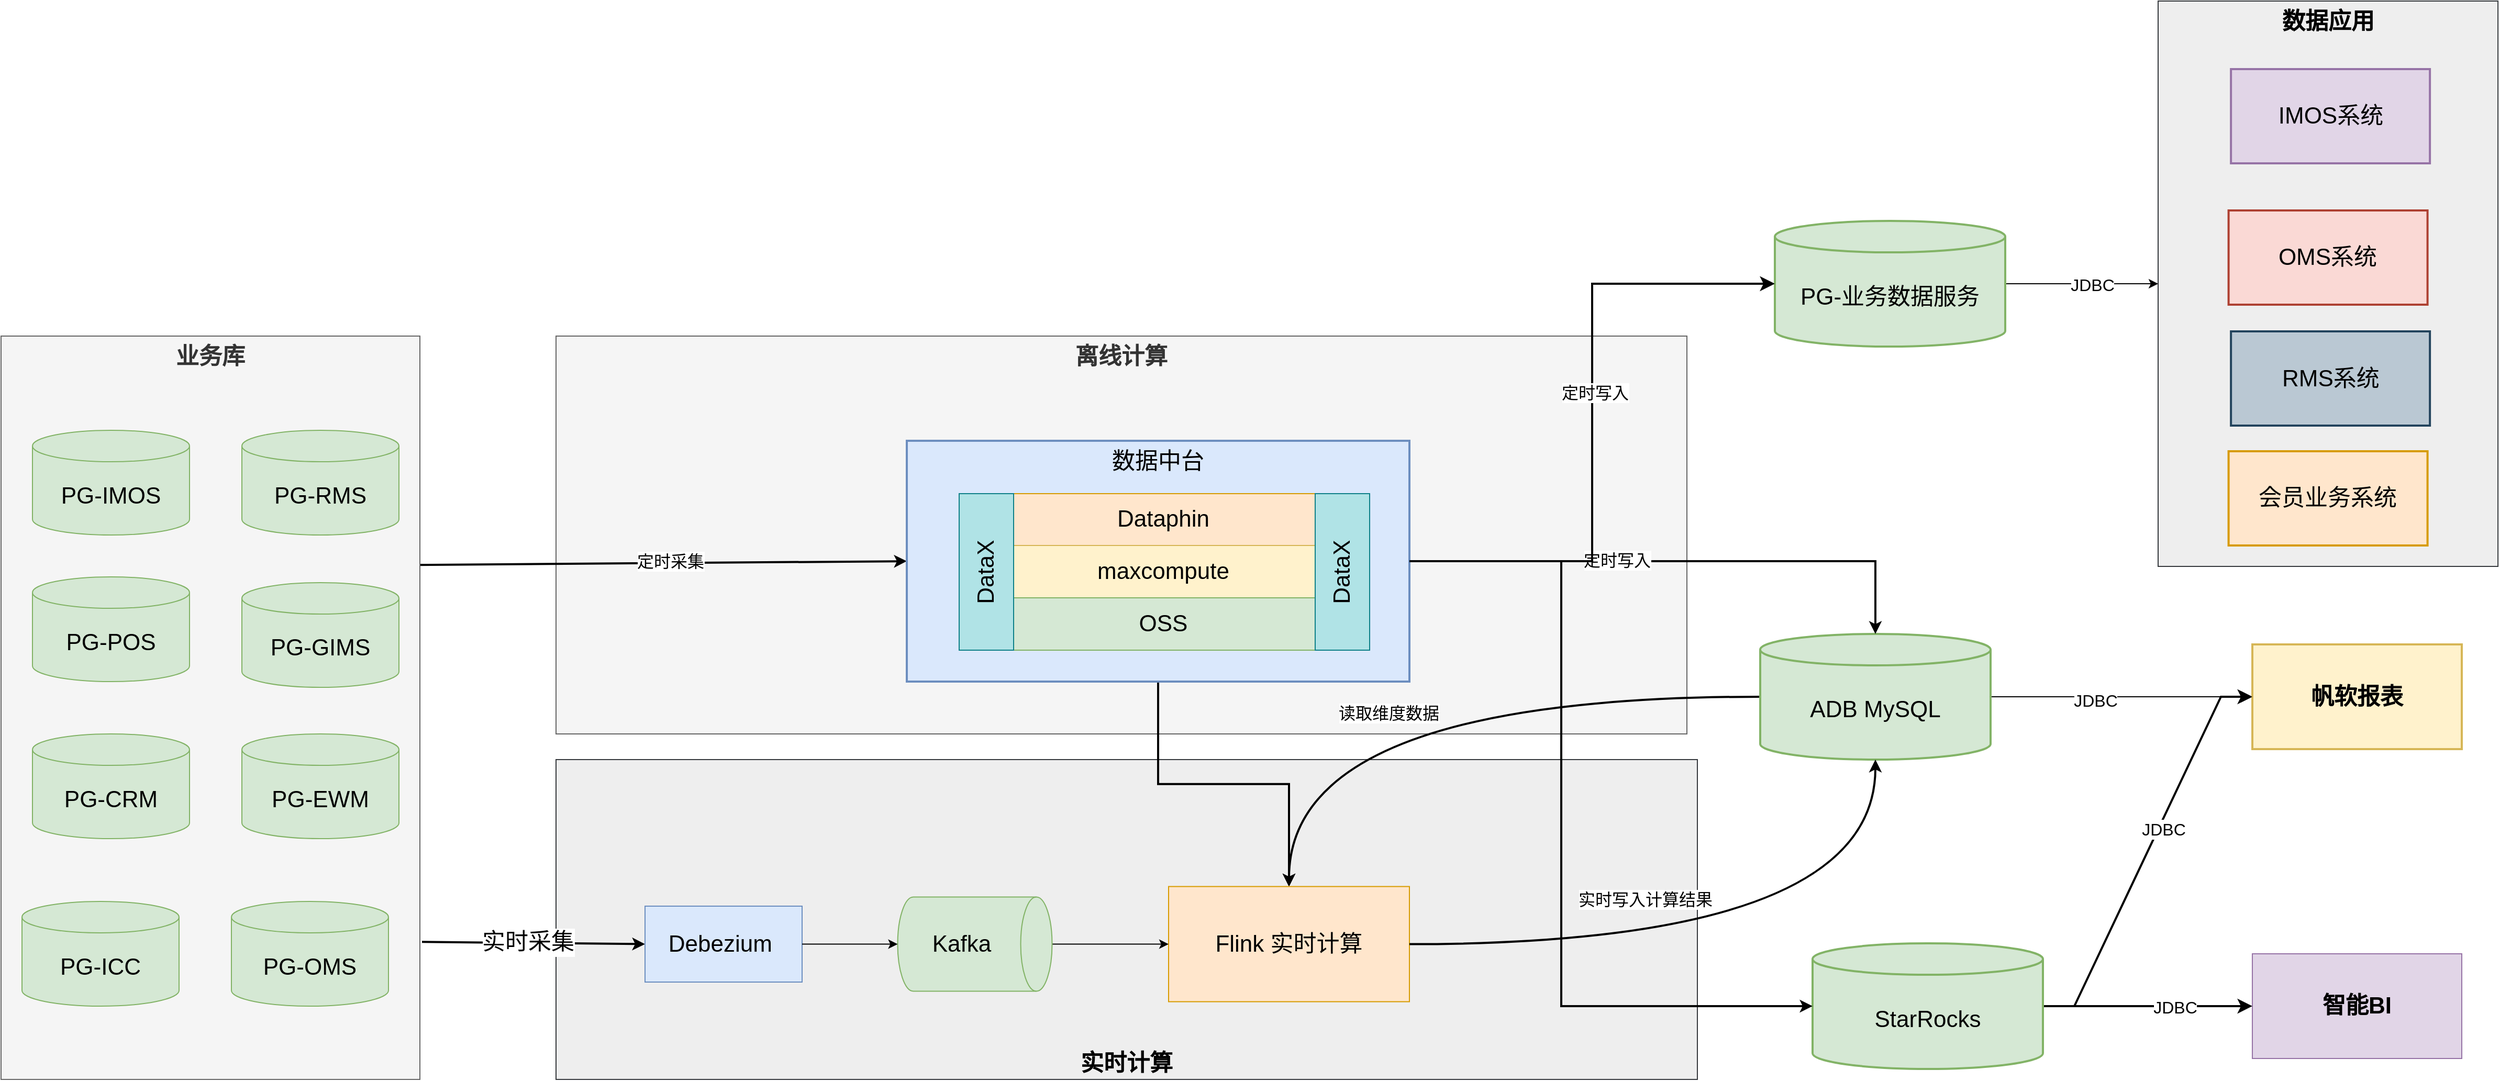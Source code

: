 <mxfile version="22.1.11" type="github" pages="3">
  <diagram name="第 1 页" id="aQIf3pzCITih1KAFLERH">
    <mxGraphModel dx="3703" dy="2359" grid="1" gridSize="10" guides="1" tooltips="1" connect="1" arrows="1" fold="1" page="1" pageScale="1" pageWidth="827" pageHeight="1169" math="0" shadow="0">
      <root>
        <mxCell id="0" />
        <mxCell id="1" parent="0" />
        <mxCell id="AnBQZFVHrhSLLtcebJZG-33" value="数据应用" style="rounded=0;whiteSpace=wrap;html=1;fillColor=#eeeeee;strokeColor=#36393d;verticalAlign=top;fontStyle=1;fontSize=22;" parent="1" vertex="1">
          <mxGeometry x="670" y="-390" width="324.57" height="540" as="geometry" />
        </mxCell>
        <mxCell id="AnBQZFVHrhSLLtcebJZG-32" value="实时计算" style="rounded=0;whiteSpace=wrap;html=1;fillColor=#eeeeee;horizontal=1;verticalAlign=bottom;fontSize=22;strokeColor=#36393d;fontStyle=1" parent="1" vertex="1">
          <mxGeometry x="-860" y="334.5" width="1090" height="305.5" as="geometry" />
        </mxCell>
        <mxCell id="AnBQZFVHrhSLLtcebJZG-31" value="离线计算" style="rounded=0;whiteSpace=wrap;html=1;fillColor=#f5f5f5;fontColor=#333333;strokeColor=#666666;horizontal=1;verticalAlign=top;fontSize=22;fontStyle=1" parent="1" vertex="1">
          <mxGeometry x="-860" y="-70" width="1080" height="380" as="geometry" />
        </mxCell>
        <mxCell id="AnBQZFVHrhSLLtcebJZG-15" style="rounded=0;orthogonalLoop=1;jettySize=auto;html=1;entryX=0;entryY=0.5;entryDx=0;entryDy=0;strokeWidth=2;exitX=1.005;exitY=0.815;exitDx=0;exitDy=0;exitPerimeter=0;" parent="1" source="AnBQZFVHrhSLLtcebJZG-12" target="AnBQZFVHrhSLLtcebJZG-8" edge="1">
          <mxGeometry relative="1" as="geometry" />
        </mxCell>
        <mxCell id="AnBQZFVHrhSLLtcebJZG-19" value="实时采集" style="edgeLabel;html=1;align=center;verticalAlign=middle;resizable=0;points=[];fontSize=22;" parent="AnBQZFVHrhSLLtcebJZG-15" vertex="1" connectable="0">
          <mxGeometry x="-0.057" y="1" relative="1" as="geometry">
            <mxPoint as="offset" />
          </mxGeometry>
        </mxCell>
        <mxCell id="AnBQZFVHrhSLLtcebJZG-16" style="rounded=0;orthogonalLoop=1;jettySize=auto;html=1;entryX=0;entryY=0.5;entryDx=0;entryDy=0;strokeWidth=2;exitX=0.987;exitY=0.308;exitDx=0;exitDy=0;exitPerimeter=0;" parent="1" source="AnBQZFVHrhSLLtcebJZG-12" target="R3NCPRPQMVftdbVmsxg2-2" edge="1">
          <mxGeometry relative="1" as="geometry" />
        </mxCell>
        <mxCell id="AnBQZFVHrhSLLtcebJZG-18" value="定时采集" style="edgeLabel;html=1;align=center;verticalAlign=middle;resizable=0;points=[];fontSize=16;" parent="AnBQZFVHrhSLLtcebJZG-16" vertex="1" connectable="0">
          <mxGeometry x="0.036" y="-13" relative="1" as="geometry">
            <mxPoint y="-15" as="offset" />
          </mxGeometry>
        </mxCell>
        <mxCell id="AnBQZFVHrhSLLtcebJZG-12" value="业务库" style="rounded=0;whiteSpace=wrap;html=1;fillColor=#f5f5f5;fontColor=#333333;strokeColor=#666666;fontSize=22;verticalAlign=top;fontStyle=1" parent="1" vertex="1">
          <mxGeometry x="-1390" y="-70" width="400" height="710" as="geometry" />
        </mxCell>
        <mxCell id="R3NCPRPQMVftdbVmsxg2-9" style="edgeStyle=orthogonalEdgeStyle;rounded=0;orthogonalLoop=1;jettySize=auto;html=1;curved=1;strokeWidth=2;" parent="1" source="R3NCPRPQMVftdbVmsxg2-1" target="R3NCPRPQMVftdbVmsxg2-5" edge="1">
          <mxGeometry relative="1" as="geometry">
            <mxPoint x="346.95" y="288.02" as="sourcePoint" />
            <mxPoint x="-50.0" y="560" as="targetPoint" />
          </mxGeometry>
        </mxCell>
        <mxCell id="R3NCPRPQMVftdbVmsxg2-10" value="读取维度数据" style="edgeLabel;html=1;align=center;verticalAlign=middle;resizable=0;points=[];fontSize=16;" parent="R3NCPRPQMVftdbVmsxg2-9" vertex="1" connectable="0">
          <mxGeometry x="0.475" y="20" relative="1" as="geometry">
            <mxPoint x="75" as="offset" />
          </mxGeometry>
        </mxCell>
        <mxCell id="264Gu1R50xGd-OAyhH52-8" style="edgeStyle=none;curved=1;rounded=0;orthogonalLoop=1;jettySize=auto;html=1;entryX=0;entryY=0.5;entryDx=0;entryDy=0;fontSize=12;startSize=8;endSize=8;" parent="1" source="R3NCPRPQMVftdbVmsxg2-1" target="R3NCPRPQMVftdbVmsxg2-14" edge="1">
          <mxGeometry relative="1" as="geometry" />
        </mxCell>
        <mxCell id="264Gu1R50xGd-OAyhH52-10" value="JDBC" style="edgeLabel;html=1;align=center;verticalAlign=middle;resizable=0;points=[];fontSize=16;" parent="264Gu1R50xGd-OAyhH52-8" vertex="1" connectable="0">
          <mxGeometry x="-0.195" y="-3" relative="1" as="geometry">
            <mxPoint x="-1" as="offset" />
          </mxGeometry>
        </mxCell>
        <mxCell id="R3NCPRPQMVftdbVmsxg2-1" value="ADB MySQL" style="shape=cylinder3;whiteSpace=wrap;html=1;boundedLbl=1;backgroundOutline=1;size=15;fillColor=#d5e8d4;strokeColor=#82b366;fontSize=22;fontStyle=0;strokeWidth=2;" parent="1" vertex="1">
          <mxGeometry x="290" y="214.5" width="220" height="120" as="geometry" />
        </mxCell>
        <mxCell id="AnBQZFVHrhSLLtcebJZG-14" style="edgeStyle=orthogonalEdgeStyle;rounded=0;orthogonalLoop=1;jettySize=auto;html=1;entryX=0.5;entryY=0;entryDx=0;entryDy=0;strokeWidth=2;" parent="1" source="R3NCPRPQMVftdbVmsxg2-2" target="R3NCPRPQMVftdbVmsxg2-5" edge="1">
          <mxGeometry relative="1" as="geometry" />
        </mxCell>
        <mxCell id="R3NCPRPQMVftdbVmsxg2-2" value="数据中台&lt;br style=&quot;font-size: 22px;&quot;&gt;" style="rounded=0;whiteSpace=wrap;html=1;fontStyle=0;fillColor=#dae8fc;strokeColor=#6c8ebf;fontSize=22;strokeWidth=2;horizontal=1;verticalAlign=top;" parent="1" vertex="1">
          <mxGeometry x="-525" y="30" width="480" height="230" as="geometry" />
        </mxCell>
        <mxCell id="R3NCPRPQMVftdbVmsxg2-5" value="Flink 实时计算" style="rounded=0;whiteSpace=wrap;html=1;fontStyle=0;fontSize=22;fillColor=#ffe6cc;strokeColor=#d79b00;" parent="1" vertex="1">
          <mxGeometry x="-275" y="455.75" width="230" height="110" as="geometry" />
        </mxCell>
        <mxCell id="R3NCPRPQMVftdbVmsxg2-7" style="edgeStyle=orthogonalEdgeStyle;rounded=0;orthogonalLoop=1;jettySize=auto;html=1;entryX=0.5;entryY=0;entryDx=0;entryDy=0;entryPerimeter=0;strokeWidth=2;" parent="1" source="R3NCPRPQMVftdbVmsxg2-2" target="R3NCPRPQMVftdbVmsxg2-1" edge="1">
          <mxGeometry relative="1" as="geometry" />
        </mxCell>
        <mxCell id="R3NCPRPQMVftdbVmsxg2-8" value="定时写入" style="edgeLabel;html=1;align=center;verticalAlign=middle;resizable=0;points=[];fontSize=16;" parent="R3NCPRPQMVftdbVmsxg2-7" vertex="1" connectable="0">
          <mxGeometry x="-0.232" y="1" relative="1" as="geometry">
            <mxPoint as="offset" />
          </mxGeometry>
        </mxCell>
        <mxCell id="R3NCPRPQMVftdbVmsxg2-11" style="edgeStyle=orthogonalEdgeStyle;rounded=0;orthogonalLoop=1;jettySize=auto;html=1;entryX=0.5;entryY=1;entryDx=0;entryDy=0;entryPerimeter=0;curved=1;strokeWidth=2;" parent="1" source="R3NCPRPQMVftdbVmsxg2-5" target="R3NCPRPQMVftdbVmsxg2-1" edge="1">
          <mxGeometry relative="1" as="geometry" />
        </mxCell>
        <mxCell id="R3NCPRPQMVftdbVmsxg2-13" value="实时写入计算结果" style="edgeLabel;html=1;align=center;verticalAlign=middle;resizable=0;points=[];fontSize=16;" parent="R3NCPRPQMVftdbVmsxg2-11" vertex="1" connectable="0">
          <mxGeometry x="-0.276" y="43" relative="1" as="geometry">
            <mxPoint as="offset" />
          </mxGeometry>
        </mxCell>
        <mxCell id="R3NCPRPQMVftdbVmsxg2-14" value="帆软报表" style="rounded=0;whiteSpace=wrap;html=1;fillColor=#fff2cc;strokeColor=#d6b656;strokeWidth=2;fontSize=22;fontStyle=1" parent="1" vertex="1">
          <mxGeometry x="760.0" y="224.5" width="200" height="100" as="geometry" />
        </mxCell>
        <mxCell id="R3NCPRPQMVftdbVmsxg2-16" value="IMOS系统" style="rounded=0;whiteSpace=wrap;html=1;fillColor=#e1d5e7;strokeColor=#9673a6;fontSize=22;fontStyle=0;strokeWidth=2;" parent="1" vertex="1">
          <mxGeometry x="739.57" y="-325" width="190" height="90" as="geometry" />
        </mxCell>
        <mxCell id="R3NCPRPQMVftdbVmsxg2-18" value="OMS系统" style="rounded=0;whiteSpace=wrap;html=1;fillColor=#fad9d5;strokeColor=#ae4132;fontSize=22;fontStyle=0;strokeWidth=2;" parent="1" vertex="1">
          <mxGeometry x="737.29" y="-190" width="190" height="90" as="geometry" />
        </mxCell>
        <mxCell id="R3NCPRPQMVftdbVmsxg2-19" value="RMS系统" style="rounded=0;whiteSpace=wrap;html=1;fillColor=#bac8d3;strokeColor=#23445d;fontSize=22;fontStyle=0;strokeWidth=2;" parent="1" vertex="1">
          <mxGeometry x="739.57" y="-74.5" width="190" height="90" as="geometry" />
        </mxCell>
        <mxCell id="AnBQZFVHrhSLLtcebJZG-1" value="会员业务系统" style="rounded=0;whiteSpace=wrap;html=1;fillColor=#ffe6cc;strokeColor=#d79b00;fontSize=22;fontStyle=0;strokeWidth=2;" parent="1" vertex="1">
          <mxGeometry x="737.29" y="40" width="190" height="90" as="geometry" />
        </mxCell>
        <mxCell id="AnBQZFVHrhSLLtcebJZG-7" style="edgeStyle=orthogonalEdgeStyle;rounded=0;orthogonalLoop=1;jettySize=auto;html=1;entryX=0;entryY=0.5;entryDx=0;entryDy=0;" parent="1" source="AnBQZFVHrhSLLtcebJZG-6" target="R3NCPRPQMVftdbVmsxg2-5" edge="1">
          <mxGeometry relative="1" as="geometry" />
        </mxCell>
        <mxCell id="AnBQZFVHrhSLLtcebJZG-6" value="Kafka" style="shape=cylinder3;whiteSpace=wrap;html=1;boundedLbl=1;backgroundOutline=1;size=15;rotation=90;fillColor=#d5e8d4;strokeColor=#82b366;fontSize=22;horizontal=0;" parent="1" vertex="1">
          <mxGeometry x="-505" y="437" width="90" height="147.5" as="geometry" />
        </mxCell>
        <mxCell id="AnBQZFVHrhSLLtcebJZG-8" value="Debezium&amp;nbsp;" style="rounded=0;whiteSpace=wrap;html=1;fillColor=#dae8fc;strokeColor=#6c8ebf;fontStyle=0;fontSize=22;" parent="1" vertex="1">
          <mxGeometry x="-775" y="474.5" width="150" height="72.5" as="geometry" />
        </mxCell>
        <mxCell id="AnBQZFVHrhSLLtcebJZG-10" value="PG-IMOS" style="shape=cylinder3;whiteSpace=wrap;html=1;boundedLbl=1;backgroundOutline=1;size=15;fillColor=#d5e8d4;strokeColor=#82b366;fontSize=22;" parent="1" vertex="1">
          <mxGeometry x="-1360" y="20" width="150" height="100" as="geometry" />
        </mxCell>
        <mxCell id="AnBQZFVHrhSLLtcebJZG-13" style="edgeStyle=orthogonalEdgeStyle;rounded=0;orthogonalLoop=1;jettySize=auto;html=1;entryX=0.5;entryY=1;entryDx=0;entryDy=0;entryPerimeter=0;" parent="1" source="AnBQZFVHrhSLLtcebJZG-8" target="AnBQZFVHrhSLLtcebJZG-6" edge="1">
          <mxGeometry relative="1" as="geometry" />
        </mxCell>
        <mxCell id="AnBQZFVHrhSLLtcebJZG-17" value="PG-POS" style="shape=cylinder3;whiteSpace=wrap;html=1;boundedLbl=1;backgroundOutline=1;size=15;fillColor=#d5e8d4;strokeColor=#82b366;fontSize=22;" parent="1" vertex="1">
          <mxGeometry x="-1360" y="160" width="150" height="100" as="geometry" />
        </mxCell>
        <mxCell id="AnBQZFVHrhSLLtcebJZG-20" value="PG-GIMS" style="shape=cylinder3;whiteSpace=wrap;html=1;boundedLbl=1;backgroundOutline=1;size=15;fillColor=#d5e8d4;strokeColor=#82b366;fontSize=22;" parent="1" vertex="1">
          <mxGeometry x="-1160" y="165.5" width="150" height="100" as="geometry" />
        </mxCell>
        <mxCell id="AnBQZFVHrhSLLtcebJZG-21" value="PG-CRM" style="shape=cylinder3;whiteSpace=wrap;html=1;boundedLbl=1;backgroundOutline=1;size=15;fillColor=#d5e8d4;strokeColor=#82b366;fontSize=22;" parent="1" vertex="1">
          <mxGeometry x="-1360" y="310" width="150" height="100" as="geometry" />
        </mxCell>
        <mxCell id="AnBQZFVHrhSLLtcebJZG-22" value="PG-RMS" style="shape=cylinder3;whiteSpace=wrap;html=1;boundedLbl=1;backgroundOutline=1;size=15;fillColor=#d5e8d4;strokeColor=#82b366;fontSize=22;" parent="1" vertex="1">
          <mxGeometry x="-1160" y="20" width="150" height="100" as="geometry" />
        </mxCell>
        <mxCell id="AnBQZFVHrhSLLtcebJZG-23" value="PG-EWM" style="shape=cylinder3;whiteSpace=wrap;html=1;boundedLbl=1;backgroundOutline=1;size=15;fillColor=#d5e8d4;strokeColor=#82b366;fontSize=22;" parent="1" vertex="1">
          <mxGeometry x="-1160" y="310" width="150" height="100" as="geometry" />
        </mxCell>
        <mxCell id="AnBQZFVHrhSLLtcebJZG-24" value="PG-ICC" style="shape=cylinder3;whiteSpace=wrap;html=1;boundedLbl=1;backgroundOutline=1;size=15;fillColor=#d5e8d4;strokeColor=#82b366;fontSize=22;" parent="1" vertex="1">
          <mxGeometry x="-1370" y="470" width="150" height="100" as="geometry" />
        </mxCell>
        <mxCell id="AnBQZFVHrhSLLtcebJZG-25" value="PG-OMS" style="shape=cylinder3;whiteSpace=wrap;html=1;boundedLbl=1;backgroundOutline=1;size=15;fillColor=#d5e8d4;strokeColor=#82b366;fontSize=22;" parent="1" vertex="1">
          <mxGeometry x="-1170" y="470" width="150" height="100" as="geometry" />
        </mxCell>
        <mxCell id="AnBQZFVHrhSLLtcebJZG-26" value="Dataphin" style="rounded=0;whiteSpace=wrap;html=1;fontSize=22;fillColor=#ffe6cc;strokeColor=#d79b00;" parent="1" vertex="1">
          <mxGeometry x="-425" y="80.5" width="290" height="49.5" as="geometry" />
        </mxCell>
        <mxCell id="AnBQZFVHrhSLLtcebJZG-27" value="maxcompute" style="rounded=0;whiteSpace=wrap;html=1;fillColor=#fff2cc;strokeColor=#d6b656;fontSize=22;" parent="1" vertex="1">
          <mxGeometry x="-425" y="130" width="290" height="50" as="geometry" />
        </mxCell>
        <mxCell id="AnBQZFVHrhSLLtcebJZG-28" value="OSS" style="rounded=0;whiteSpace=wrap;html=1;fillColor=#d5e8d4;strokeColor=#82b366;fontSize=22;" parent="1" vertex="1">
          <mxGeometry x="-425" y="180" width="290" height="50" as="geometry" />
        </mxCell>
        <mxCell id="AnBQZFVHrhSLLtcebJZG-29" value="DataX" style="rounded=0;whiteSpace=wrap;html=1;fontSize=22;fillColor=#b0e3e6;strokeColor=#0e8088;horizontal=0;" parent="1" vertex="1">
          <mxGeometry x="-475" y="80.5" width="52" height="149.5" as="geometry" />
        </mxCell>
        <mxCell id="AnBQZFVHrhSLLtcebJZG-30" value="DataX" style="rounded=0;whiteSpace=wrap;html=1;fontSize=22;fillColor=#b0e3e6;strokeColor=#0e8088;horizontal=0;" parent="1" vertex="1">
          <mxGeometry x="-135" y="80.5" width="52" height="149.5" as="geometry" />
        </mxCell>
        <mxCell id="ydcV78EOr4vjh0PVg8Vf-3" style="edgeStyle=orthogonalEdgeStyle;rounded=0;orthogonalLoop=1;jettySize=auto;html=1;entryX=0;entryY=0.5;entryDx=0;entryDy=0;fontSize=16;" edge="1" parent="1" source="264Gu1R50xGd-OAyhH52-1" target="AnBQZFVHrhSLLtcebJZG-33">
          <mxGeometry relative="1" as="geometry" />
        </mxCell>
        <mxCell id="ydcV78EOr4vjh0PVg8Vf-4" value="JDBC" style="edgeLabel;html=1;align=center;verticalAlign=middle;resizable=0;points=[];fontSize=16;" vertex="1" connectable="0" parent="ydcV78EOr4vjh0PVg8Vf-3">
          <mxGeometry x="0.137" y="-1" relative="1" as="geometry">
            <mxPoint as="offset" />
          </mxGeometry>
        </mxCell>
        <mxCell id="264Gu1R50xGd-OAyhH52-1" value="PG-业务数据服务" style="shape=cylinder3;whiteSpace=wrap;html=1;boundedLbl=1;backgroundOutline=1;size=15;fillColor=#d5e8d4;strokeColor=#82b366;fontSize=22;fontStyle=0;strokeWidth=2;" parent="1" vertex="1">
          <mxGeometry x="304" y="-180" width="220" height="120" as="geometry" />
        </mxCell>
        <mxCell id="264Gu1R50xGd-OAyhH52-2" style="edgeStyle=orthogonalEdgeStyle;rounded=0;orthogonalLoop=1;jettySize=auto;html=1;entryX=0;entryY=0.5;entryDx=0;entryDy=0;entryPerimeter=0;fontSize=12;startSize=8;endSize=8;strokeWidth=2;" parent="1" source="R3NCPRPQMVftdbVmsxg2-2" target="264Gu1R50xGd-OAyhH52-1" edge="1">
          <mxGeometry relative="1" as="geometry" />
        </mxCell>
        <mxCell id="264Gu1R50xGd-OAyhH52-6" value="定时写入" style="edgeLabel;html=1;align=center;verticalAlign=middle;resizable=0;points=[];fontSize=16;" parent="264Gu1R50xGd-OAyhH52-2" vertex="1" connectable="0">
          <mxGeometry x="0.094" y="-2" relative="1" as="geometry">
            <mxPoint as="offset" />
          </mxGeometry>
        </mxCell>
        <mxCell id="264Gu1R50xGd-OAyhH52-4" value="智能BI" style="rounded=0;whiteSpace=wrap;html=1;fontSize=22;fillColor=#e1d5e7;strokeColor=#9673a6;fontStyle=1" parent="1" vertex="1">
          <mxGeometry x="760" y="520" width="200" height="100" as="geometry" />
        </mxCell>
        <mxCell id="264Gu1R50xGd-OAyhH52-9" style="edgeStyle=entityRelationEdgeStyle;rounded=0;orthogonalLoop=1;jettySize=auto;html=1;entryX=0;entryY=0.5;entryDx=0;entryDy=0;fontSize=12;startSize=8;endSize=8;strokeWidth=2;" parent="1" source="264Gu1R50xGd-OAyhH52-7" target="R3NCPRPQMVftdbVmsxg2-14" edge="1">
          <mxGeometry relative="1" as="geometry" />
        </mxCell>
        <mxCell id="ydcV78EOr4vjh0PVg8Vf-2" value="JDBC" style="edgeLabel;html=1;align=center;verticalAlign=middle;resizable=0;points=[];fontSize=16;" vertex="1" connectable="0" parent="264Gu1R50xGd-OAyhH52-9">
          <mxGeometry x="0.131" y="-4" relative="1" as="geometry">
            <mxPoint as="offset" />
          </mxGeometry>
        </mxCell>
        <mxCell id="264Gu1R50xGd-OAyhH52-11" style="edgeStyle=none;curved=1;rounded=0;orthogonalLoop=1;jettySize=auto;html=1;fontSize=12;startSize=8;endSize=8;strokeWidth=2;" parent="1" source="264Gu1R50xGd-OAyhH52-7" target="264Gu1R50xGd-OAyhH52-4" edge="1">
          <mxGeometry relative="1" as="geometry" />
        </mxCell>
        <mxCell id="264Gu1R50xGd-OAyhH52-12" value="JDBC" style="edgeLabel;html=1;align=center;verticalAlign=middle;resizable=0;points=[];fontSize=16;" parent="264Gu1R50xGd-OAyhH52-11" vertex="1" connectable="0">
          <mxGeometry x="0.259" y="-1" relative="1" as="geometry">
            <mxPoint as="offset" />
          </mxGeometry>
        </mxCell>
        <mxCell id="264Gu1R50xGd-OAyhH52-7" value="StarRocks" style="shape=cylinder3;whiteSpace=wrap;html=1;boundedLbl=1;backgroundOutline=1;size=15;fillColor=#d5e8d4;strokeColor=#82b366;fontSize=22;fontStyle=0;strokeWidth=2;" parent="1" vertex="1">
          <mxGeometry x="340" y="510" width="220" height="120" as="geometry" />
        </mxCell>
        <mxCell id="ydcV78EOr4vjh0PVg8Vf-1" style="edgeStyle=orthogonalEdgeStyle;rounded=0;orthogonalLoop=1;jettySize=auto;html=1;entryX=0;entryY=0.5;entryDx=0;entryDy=0;entryPerimeter=0;strokeWidth=2;" edge="1" parent="1" source="R3NCPRPQMVftdbVmsxg2-2" target="264Gu1R50xGd-OAyhH52-7">
          <mxGeometry relative="1" as="geometry">
            <Array as="points">
              <mxPoint x="100" y="145" />
              <mxPoint x="100" y="570" />
            </Array>
          </mxGeometry>
        </mxCell>
      </root>
    </mxGraphModel>
  </diagram>
  <diagram id="xgPva_Ka_OgdrJpUAKfV" name="第 2 页">
    <mxGraphModel dx="2234" dy="1233" grid="0" gridSize="10" guides="1" tooltips="1" connect="1" arrows="1" fold="1" page="0" pageScale="1" pageWidth="827" pageHeight="1169" math="0" shadow="0">
      <root>
        <mxCell id="0" />
        <mxCell id="1" parent="0" />
        <mxCell id="buMTVxpZEbWooYqLsZa6-26" value="测试" style="rounded=0;whiteSpace=wrap;html=1;strokeColor=#666666;fontSize=22;fontColor=#333333;fillColor=#f5f5f5;verticalAlign=top;fontStyle=1;strokeWidth=2;" parent="1" vertex="1">
          <mxGeometry x="475" y="355" width="434" height="1192" as="geometry" />
        </mxCell>
        <mxCell id="buMTVxpZEbWooYqLsZa6-24" value="产品" style="rounded=0;whiteSpace=wrap;html=1;strokeColor=#666666;fontSize=22;fontColor=#333333;fillColor=#f5f5f5;verticalAlign=top;fontStyle=1;strokeWidth=2;" parent="1" vertex="1">
          <mxGeometry x="-411" y="-177" width="434" height="1098" as="geometry" />
        </mxCell>
        <mxCell id="buMTVxpZEbWooYqLsZa6-11" value="评审" style="rounded=0;whiteSpace=wrap;html=1;strokeColor=#788AA3;fontSize=16;fontColor=#46495D;fillColor=#B2C9AB;verticalAlign=top;strokeWidth=2;" parent="1" vertex="1">
          <mxGeometry x="-344" y="378" width="285" height="357" as="geometry" />
        </mxCell>
        <mxCell id="buMTVxpZEbWooYqLsZa6-25" value="开发" style="rounded=0;whiteSpace=wrap;html=1;strokeColor=#666666;fontSize=22;fontColor=#333333;fillColor=#f5f5f5;verticalAlign=top;fontStyle=1;strokeWidth=2;" parent="1" vertex="1">
          <mxGeometry x="33" y="355" width="434" height="1187" as="geometry" />
        </mxCell>
        <mxCell id="buMTVxpZEbWooYqLsZa6-7" style="edgeStyle=none;curved=1;rounded=0;orthogonalLoop=1;jettySize=auto;html=1;entryX=0.5;entryY=0;entryDx=0;entryDy=0;fontSize=16;startSize=8;endSize=8;labelBackgroundColor=none;fontColor=default;strokeColor=#788AA3;strokeWidth=2;" parent="1" source="buMTVxpZEbWooYqLsZa6-1" target="buMTVxpZEbWooYqLsZa6-2" edge="1">
          <mxGeometry relative="1" as="geometry" />
        </mxCell>
        <mxCell id="buMTVxpZEbWooYqLsZa6-1" value="需求" style="rounded=1;whiteSpace=wrap;html=1;fontSize=16;strokeWidth=2;labelBackgroundColor=none;fillColor=#B2C9AB;strokeColor=#788AA3;fontColor=#46495D;" parent="1" vertex="1">
          <mxGeometry x="-262" y="-112" width="120" height="60" as="geometry" />
        </mxCell>
        <mxCell id="buMTVxpZEbWooYqLsZa6-8" style="edgeStyle=none;curved=1;rounded=0;orthogonalLoop=1;jettySize=auto;html=1;entryX=0.5;entryY=0;entryDx=0;entryDy=0;fontSize=16;startSize=8;endSize=8;labelBackgroundColor=none;fontColor=default;strokeColor=#788AA3;strokeWidth=2;" parent="1" source="buMTVxpZEbWooYqLsZa6-2" target="buMTVxpZEbWooYqLsZa6-5" edge="1">
          <mxGeometry relative="1" as="geometry" />
        </mxCell>
        <mxCell id="buMTVxpZEbWooYqLsZa6-2" value="需求调研" style="rounded=1;whiteSpace=wrap;html=1;fontSize=16;strokeWidth=2;labelBackgroundColor=none;fillColor=#B2C9AB;strokeColor=#788AA3;fontColor=#46495D;" parent="1" vertex="1">
          <mxGeometry x="-262" y="4" width="120" height="60" as="geometry" />
        </mxCell>
        <mxCell id="buMTVxpZEbWooYqLsZa6-21" style="edgeStyle=none;curved=1;rounded=0;orthogonalLoop=1;jettySize=auto;html=1;entryX=0.5;entryY=0;entryDx=0;entryDy=0;strokeColor=#788AA3;fontSize=16;fontColor=#46495D;startSize=8;endSize=8;fillColor=#B2C9AB;strokeWidth=2;" parent="1" source="buMTVxpZEbWooYqLsZa6-5" target="buMTVxpZEbWooYqLsZa6-20" edge="1">
          <mxGeometry relative="1" as="geometry" />
        </mxCell>
        <mxCell id="buMTVxpZEbWooYqLsZa6-5" value="原型设计" style="rounded=1;whiteSpace=wrap;html=1;fontSize=16;strokeWidth=2;labelBackgroundColor=none;fillColor=#B2C9AB;strokeColor=#788AA3;fontColor=#46495D;" parent="1" vertex="1">
          <mxGeometry x="-262" y="118" width="120" height="60" as="geometry" />
        </mxCell>
        <mxCell id="buMTVxpZEbWooYqLsZa6-10" value="计划" style="rounded=1;whiteSpace=wrap;html=1;fontSize=16;strokeWidth=2;labelBackgroundColor=none;fillColor=#B2C9AB;strokeColor=#788AA3;fontColor=#46495D;" parent="1" vertex="1">
          <mxGeometry x="-262" y="817" width="120" height="60" as="geometry" />
        </mxCell>
        <mxCell id="buMTVxpZEbWooYqLsZa6-23" style="edgeStyle=none;curved=1;rounded=0;orthogonalLoop=1;jettySize=auto;html=1;entryX=0.5;entryY=0;entryDx=0;entryDy=0;strokeColor=#788AA3;fontSize=16;fontColor=#46495D;startSize=8;endSize=8;fillColor=#B2C9AB;strokeWidth=2;" parent="1" source="buMTVxpZEbWooYqLsZa6-11" target="buMTVxpZEbWooYqLsZa6-10" edge="1">
          <mxGeometry relative="1" as="geometry" />
        </mxCell>
        <mxCell id="buMTVxpZEbWooYqLsZa6-28" value="" style="edgeStyle=none;curved=1;rounded=0;orthogonalLoop=1;jettySize=auto;html=1;strokeColor=#788AA3;fontSize=16;fontColor=#46495D;startSize=8;endSize=8;fillColor=#B2C9AB;strokeWidth=2;" parent="1" source="buMTVxpZEbWooYqLsZa6-12" target="buMTVxpZEbWooYqLsZa6-13" edge="1">
          <mxGeometry relative="1" as="geometry" />
        </mxCell>
        <mxCell id="buMTVxpZEbWooYqLsZa6-29" style="edgeStyle=none;curved=1;rounded=0;orthogonalLoop=1;jettySize=auto;html=1;entryX=0;entryY=0.5;entryDx=0;entryDy=0;strokeColor=#788AA3;fontSize=12;fontColor=#46495D;startSize=8;endSize=8;fillColor=#B2C9AB;strokeWidth=2;" parent="1" source="buMTVxpZEbWooYqLsZa6-12" target="buMTVxpZEbWooYqLsZa6-27" edge="1">
          <mxGeometry relative="1" as="geometry" />
        </mxCell>
        <mxCell id="buMTVxpZEbWooYqLsZa6-12" value="需求初审" style="rounded=1;whiteSpace=wrap;html=1;strokeColor=#666666;fontSize=16;fillColor=#f5f5f5;fontColor=#333333;strokeWidth=2;" parent="1" vertex="1">
          <mxGeometry x="-254" y="414" width="120" height="60" as="geometry" />
        </mxCell>
        <mxCell id="buMTVxpZEbWooYqLsZa6-18" style="edgeStyle=none;curved=1;rounded=0;orthogonalLoop=1;jettySize=auto;html=1;entryX=0.5;entryY=0;entryDx=0;entryDy=0;strokeColor=#788AA3;fontSize=16;fontColor=#46495D;startSize=8;endSize=8;fillColor=#B2C9AB;strokeWidth=2;" parent="1" source="buMTVxpZEbWooYqLsZa6-13" target="buMTVxpZEbWooYqLsZa6-16" edge="1">
          <mxGeometry relative="1" as="geometry" />
        </mxCell>
        <mxCell id="buMTVxpZEbWooYqLsZa6-13" value="技术评审" style="rounded=1;whiteSpace=wrap;html=1;strokeColor=#666666;fontSize=16;fillColor=#f5f5f5;fontColor=#333333;strokeWidth=2;" parent="1" vertex="1">
          <mxGeometry x="-254" y="532" width="120" height="60" as="geometry" />
        </mxCell>
        <mxCell id="buMTVxpZEbWooYqLsZa6-41" style="edgeStyle=none;curved=1;rounded=0;orthogonalLoop=1;jettySize=auto;html=1;strokeColor=#788AA3;fontSize=12;fontColor=#46495D;startSize=8;endSize=8;fillColor=#B2C9AB;strokeWidth=2;" parent="1" source="buMTVxpZEbWooYqLsZa6-16" target="buMTVxpZEbWooYqLsZa6-32" edge="1">
          <mxGeometry relative="1" as="geometry" />
        </mxCell>
        <mxCell id="buMTVxpZEbWooYqLsZa6-16" value="终审" style="rounded=1;whiteSpace=wrap;html=1;strokeColor=#666666;fontSize=16;fillColor=#f5f5f5;fontColor=#333333;strokeWidth=2;" parent="1" vertex="1">
          <mxGeometry x="-254" y="653" width="120" height="60" as="geometry" />
        </mxCell>
        <mxCell id="buMTVxpZEbWooYqLsZa6-22" style="edgeStyle=none;curved=1;rounded=0;orthogonalLoop=1;jettySize=auto;html=1;entryX=0.5;entryY=0;entryDx=0;entryDy=0;strokeColor=#788AA3;fontSize=16;fontColor=#46495D;startSize=8;endSize=8;fillColor=#B2C9AB;strokeWidth=2;" parent="1" source="buMTVxpZEbWooYqLsZa6-20" target="buMTVxpZEbWooYqLsZa6-11" edge="1">
          <mxGeometry relative="1" as="geometry" />
        </mxCell>
        <mxCell id="buMTVxpZEbWooYqLsZa6-20" value="PRD编写" style="rounded=1;whiteSpace=wrap;html=1;fontSize=16;strokeWidth=2;labelBackgroundColor=none;fillColor=#B2C9AB;strokeColor=#788AA3;fontColor=#46495D;" parent="1" vertex="1">
          <mxGeometry x="-262" y="255" width="120" height="60" as="geometry" />
        </mxCell>
        <mxCell id="buMTVxpZEbWooYqLsZa6-31" value="" style="edgeStyle=none;curved=1;rounded=0;orthogonalLoop=1;jettySize=auto;html=1;strokeColor=#788AA3;fontSize=16;fontColor=#46495D;startSize=8;endSize=8;fillColor=#B2C9AB;strokeWidth=2;" parent="1" source="buMTVxpZEbWooYqLsZa6-27" target="buMTVxpZEbWooYqLsZa6-30" edge="1">
          <mxGeometry relative="1" as="geometry" />
        </mxCell>
        <mxCell id="buMTVxpZEbWooYqLsZa6-27" value="需求分析" style="rounded=1;whiteSpace=wrap;html=1;strokeColor=#788AA3;fontSize=16;fontColor=#46495D;fillColor=#B2C9AB;strokeWidth=2;" parent="1" vertex="1">
          <mxGeometry x="156" y="414" width="195" height="60" as="geometry" />
        </mxCell>
        <mxCell id="buMTVxpZEbWooYqLsZa6-33" style="edgeStyle=none;curved=1;rounded=0;orthogonalLoop=1;jettySize=auto;html=1;entryX=0.5;entryY=0;entryDx=0;entryDy=0;strokeColor=#788AA3;fontSize=16;fontColor=#46495D;startSize=8;endSize=8;fillColor=#B2C9AB;strokeWidth=2;" parent="1" source="buMTVxpZEbWooYqLsZa6-30" target="buMTVxpZEbWooYqLsZa6-32" edge="1">
          <mxGeometry relative="1" as="geometry" />
        </mxCell>
        <mxCell id="buMTVxpZEbWooYqLsZa6-40" style="edgeStyle=none;curved=1;rounded=0;orthogonalLoop=1;jettySize=auto;html=1;strokeColor=#788AA3;fontSize=12;fontColor=#46495D;startSize=8;endSize=8;fillColor=#B2C9AB;strokeWidth=2;" parent="1" source="buMTVxpZEbWooYqLsZa6-30" target="buMTVxpZEbWooYqLsZa6-13" edge="1">
          <mxGeometry relative="1" as="geometry" />
        </mxCell>
        <mxCell id="buMTVxpZEbWooYqLsZa6-30" value="技术方案+详细设计" style="rounded=1;whiteSpace=wrap;html=1;strokeColor=#788AA3;fontSize=16;fontColor=#46495D;fillColor=#B2C9AB;strokeWidth=2;" parent="1" vertex="1">
          <mxGeometry x="156" y="532" width="190" height="60" as="geometry" />
        </mxCell>
        <mxCell id="buMTVxpZEbWooYqLsZa6-35" style="edgeStyle=none;curved=1;rounded=0;orthogonalLoop=1;jettySize=auto;html=1;entryX=0.5;entryY=0;entryDx=0;entryDy=0;strokeColor=#788AA3;fontSize=16;fontColor=#46495D;startSize=8;endSize=8;fillColor=#B2C9AB;strokeWidth=2;" parent="1" source="buMTVxpZEbWooYqLsZa6-32" target="buMTVxpZEbWooYqLsZa6-34" edge="1">
          <mxGeometry relative="1" as="geometry" />
        </mxCell>
        <mxCell id="buMTVxpZEbWooYqLsZa6-42" style="edgeStyle=none;curved=1;rounded=0;orthogonalLoop=1;jettySize=auto;html=1;strokeColor=#788AA3;fontSize=12;fontColor=#46495D;startSize=8;endSize=8;fillColor=#B2C9AB;strokeWidth=2;" parent="1" source="buMTVxpZEbWooYqLsZa6-32" target="buMTVxpZEbWooYqLsZa6-10" edge="1">
          <mxGeometry relative="1" as="geometry" />
        </mxCell>
        <mxCell id="buMTVxpZEbWooYqLsZa6-32" value="任务+计划" style="rounded=1;whiteSpace=wrap;html=1;strokeColor=#788AA3;fontSize=16;fontColor=#46495D;fillColor=#B2C9AB;strokeWidth=2;" parent="1" vertex="1">
          <mxGeometry x="158.5" y="656" width="190" height="60" as="geometry" />
        </mxCell>
        <mxCell id="buMTVxpZEbWooYqLsZa6-37" style="edgeStyle=none;curved=1;rounded=0;orthogonalLoop=1;jettySize=auto;html=1;entryX=0.5;entryY=0;entryDx=0;entryDy=0;strokeColor=#788AA3;fontSize=16;fontColor=#46495D;startSize=8;endSize=8;fillColor=#B2C9AB;strokeWidth=2;" parent="1" source="buMTVxpZEbWooYqLsZa6-34" target="buMTVxpZEbWooYqLsZa6-36" edge="1">
          <mxGeometry relative="1" as="geometry" />
        </mxCell>
        <mxCell id="buMTVxpZEbWooYqLsZa6-34" value="开发" style="rounded=1;whiteSpace=wrap;html=1;strokeColor=#788AA3;fontSize=16;fontColor=#46495D;fillColor=#B2C9AB;strokeWidth=2;" parent="1" vertex="1">
          <mxGeometry x="158.5" y="779" width="190" height="60" as="geometry" />
        </mxCell>
        <mxCell id="buMTVxpZEbWooYqLsZa6-39" style="edgeStyle=none;curved=1;rounded=0;orthogonalLoop=1;jettySize=auto;html=1;entryX=0.5;entryY=0;entryDx=0;entryDy=0;strokeColor=#788AA3;fontSize=16;fontColor=#46495D;startSize=8;endSize=8;fillColor=#B2C9AB;strokeWidth=2;" parent="1" source="buMTVxpZEbWooYqLsZa6-36" target="buMTVxpZEbWooYqLsZa6-38" edge="1">
          <mxGeometry relative="1" as="geometry" />
        </mxCell>
        <mxCell id="buMTVxpZEbWooYqLsZa6-36" value="开发自测" style="rounded=1;whiteSpace=wrap;html=1;strokeColor=#788AA3;fontSize=16;fontColor=#46495D;fillColor=#B2C9AB;strokeWidth=2;" parent="1" vertex="1">
          <mxGeometry x="158.5" y="902" width="190" height="60" as="geometry" />
        </mxCell>
        <mxCell id="buMTVxpZEbWooYqLsZa6-38" value="代码评审" style="rounded=1;whiteSpace=wrap;html=1;strokeColor=#788AA3;fontSize=16;fontColor=#46495D;fillColor=#B2C9AB;strokeWidth=2;" parent="1" vertex="1">
          <mxGeometry x="158.5" y="1020" width="190" height="60" as="geometry" />
        </mxCell>
        <mxCell id="buMTVxpZEbWooYqLsZa6-54" style="edgeStyle=none;curved=1;rounded=0;orthogonalLoop=1;jettySize=auto;html=1;entryX=0;entryY=0.5;entryDx=0;entryDy=0;strokeColor=#788AA3;fontSize=12;fontColor=#46495D;startSize=8;endSize=8;fillColor=#B2C9AB;" parent="1" source="buMTVxpZEbWooYqLsZa6-43" target="buMTVxpZEbWooYqLsZa6-53" edge="1">
          <mxGeometry relative="1" as="geometry" />
        </mxCell>
        <mxCell id="buMTVxpZEbWooYqLsZa6-43" value="发布测试环境" style="rounded=1;whiteSpace=wrap;html=1;strokeColor=#788AA3;fontSize=16;fontColor=#46495D;fillColor=#B2C9AB;strokeWidth=2;" parent="1" vertex="1">
          <mxGeometry x="150" y="1138" width="190" height="60" as="geometry" />
        </mxCell>
        <mxCell id="buMTVxpZEbWooYqLsZa6-44" style="edgeStyle=none;curved=1;rounded=0;orthogonalLoop=1;jettySize=auto;html=1;entryX=0.545;entryY=-0.017;entryDx=0;entryDy=0;entryPerimeter=0;strokeColor=#788AA3;fontSize=16;fontColor=#46495D;startSize=8;endSize=8;fillColor=#B2C9AB;strokeWidth=2;" parent="1" source="buMTVxpZEbWooYqLsZa6-38" target="buMTVxpZEbWooYqLsZa6-43" edge="1">
          <mxGeometry relative="1" as="geometry" />
        </mxCell>
        <mxCell id="buMTVxpZEbWooYqLsZa6-51" style="edgeStyle=none;curved=1;rounded=0;orthogonalLoop=1;jettySize=auto;html=1;entryX=0.5;entryY=0;entryDx=0;entryDy=0;strokeColor=#788AA3;fontSize=12;fontColor=#46495D;startSize=8;endSize=8;fillColor=#B2C9AB;" parent="1" source="buMTVxpZEbWooYqLsZa6-47" target="buMTVxpZEbWooYqLsZa6-48" edge="1">
          <mxGeometry relative="1" as="geometry" />
        </mxCell>
        <mxCell id="buMTVxpZEbWooYqLsZa6-47" value="测试评估" style="rounded=1;whiteSpace=wrap;html=1;strokeColor=#788AA3;fontSize=16;fontColor=#46495D;fillColor=#B2C9AB;strokeWidth=2;" parent="1" vertex="1">
          <mxGeometry x="580" y="410" width="195" height="60" as="geometry" />
        </mxCell>
        <mxCell id="buMTVxpZEbWooYqLsZa6-52" style="edgeStyle=none;curved=1;rounded=0;orthogonalLoop=1;jettySize=auto;html=1;strokeColor=#788AA3;fontSize=12;fontColor=#46495D;startSize=8;endSize=8;fillColor=#B2C9AB;" parent="1" source="buMTVxpZEbWooYqLsZa6-48" target="buMTVxpZEbWooYqLsZa6-49" edge="1">
          <mxGeometry relative="1" as="geometry" />
        </mxCell>
        <mxCell id="buMTVxpZEbWooYqLsZa6-48" value="测试用例" style="rounded=1;whiteSpace=wrap;html=1;strokeColor=#788AA3;fontSize=16;fontColor=#46495D;fillColor=#B2C9AB;strokeWidth=2;" parent="1" vertex="1">
          <mxGeometry x="584" y="549" width="195" height="60" as="geometry" />
        </mxCell>
        <mxCell id="buMTVxpZEbWooYqLsZa6-55" style="edgeStyle=none;curved=1;rounded=0;orthogonalLoop=1;jettySize=auto;html=1;entryX=0.5;entryY=0;entryDx=0;entryDy=0;strokeColor=#788AA3;fontSize=12;fontColor=#46495D;startSize=8;endSize=8;fillColor=#B2C9AB;" parent="1" source="buMTVxpZEbWooYqLsZa6-49" target="buMTVxpZEbWooYqLsZa6-53" edge="1">
          <mxGeometry relative="1" as="geometry" />
        </mxCell>
        <mxCell id="buMTVxpZEbWooYqLsZa6-49" value="用例评审" style="rounded=1;whiteSpace=wrap;html=1;strokeColor=#788AA3;fontSize=16;fontColor=#46495D;fillColor=#B2C9AB;strokeWidth=2;" parent="1" vertex="1">
          <mxGeometry x="584" y="696" width="195" height="60" as="geometry" />
        </mxCell>
        <mxCell id="buMTVxpZEbWooYqLsZa6-53" value="测试" style="rounded=1;whiteSpace=wrap;html=1;strokeColor=#788AA3;fontSize=16;fontColor=#46495D;fillColor=#B2C9AB;strokeWidth=2;" parent="1" vertex="1">
          <mxGeometry x="580" y="1141" width="195" height="60" as="geometry" />
        </mxCell>
        <mxCell id="buMTVxpZEbWooYqLsZa6-59" style="edgeStyle=none;curved=1;rounded=0;orthogonalLoop=1;jettySize=auto;html=1;entryX=1;entryY=0.5;entryDx=0;entryDy=0;strokeColor=#788AA3;fontSize=12;fontColor=#46495D;startSize=8;endSize=8;fillColor=#B2C9AB;" parent="1" source="buMTVxpZEbWooYqLsZa6-56" target="buMTVxpZEbWooYqLsZa6-58" edge="1">
          <mxGeometry relative="1" as="geometry" />
        </mxCell>
        <mxCell id="buMTVxpZEbWooYqLsZa6-56" value="用户测试" style="rounded=1;whiteSpace=wrap;html=1;strokeColor=#788AA3;fontSize=16;fontColor=#46495D;fillColor=#B2C9AB;strokeWidth=2;" parent="1" vertex="1">
          <mxGeometry x="584" y="1374" width="195" height="60" as="geometry" />
        </mxCell>
        <mxCell id="buMTVxpZEbWooYqLsZa6-58" value="发布生产环境" style="rounded=1;whiteSpace=wrap;html=1;strokeColor=#788AA3;fontSize=16;fontColor=#46495D;fillColor=#B2C9AB;strokeWidth=2;" parent="1" vertex="1">
          <mxGeometry x="155" y="1374" width="190" height="60" as="geometry" />
        </mxCell>
        <mxCell id="buMTVxpZEbWooYqLsZa6-62" style="edgeStyle=none;curved=1;rounded=0;orthogonalLoop=1;jettySize=auto;html=1;entryX=0.5;entryY=0;entryDx=0;entryDy=0;strokeColor=#788AA3;fontSize=12;fontColor=#46495D;startSize=8;endSize=8;fillColor=#B2C9AB;" parent="1" source="buMTVxpZEbWooYqLsZa6-60" target="buMTVxpZEbWooYqLsZa6-56" edge="1">
          <mxGeometry relative="1" as="geometry" />
        </mxCell>
        <mxCell id="buMTVxpZEbWooYqLsZa6-60" value="产品验收" style="rounded=1;whiteSpace=wrap;html=1;strokeColor=#788AA3;fontSize=16;fontColor=#46495D;fillColor=#B2C9AB;strokeWidth=2;" parent="1" vertex="1">
          <mxGeometry x="584" y="1259" width="195" height="60" as="geometry" />
        </mxCell>
        <mxCell id="buMTVxpZEbWooYqLsZa6-61" style="edgeStyle=none;curved=1;rounded=0;orthogonalLoop=1;jettySize=auto;html=1;entryX=0.477;entryY=-0.022;entryDx=0;entryDy=0;entryPerimeter=0;strokeColor=#788AA3;fontSize=12;fontColor=#46495D;startSize=8;endSize=8;fillColor=#B2C9AB;" parent="1" source="buMTVxpZEbWooYqLsZa6-53" target="buMTVxpZEbWooYqLsZa6-60" edge="1">
          <mxGeometry relative="1" as="geometry" />
        </mxCell>
      </root>
    </mxGraphModel>
  </diagram>
  <diagram id="WXUgEfcNSfgRNAr3m9Dz" name="第 3 页">
    <mxGraphModel dx="4387" dy="363" grid="1" gridSize="10" guides="1" tooltips="1" connect="1" arrows="1" fold="1" page="1" pageScale="1" pageWidth="1169" pageHeight="827" math="0" shadow="0">
      <root>
        <mxCell id="0" />
        <mxCell id="1" parent="0" />
        <mxCell id="PELq1WzSAr0M9vkyvG8S-1" value="业务数据" style="rounded=0;whiteSpace=wrap;html=1;fillColor=#f5f5f5;fontColor=#333333;strokeColor=#666666;verticalAlign=top;fontStyle=1;fontSize=20;" vertex="1" parent="1">
          <mxGeometry x="-2330" y="1290" width="960" height="350" as="geometry" />
        </mxCell>
        <mxCell id="DCWcPBH3fBYBY6Cr4yW--1" value="PG-IMOS" style="shape=cylinder3;whiteSpace=wrap;html=1;boundedLbl=1;backgroundOutline=1;size=15;fillColor=#d5e8d4;strokeColor=#82b366;fontSize=18;" vertex="1" parent="1">
          <mxGeometry x="-2290" y="1360" width="150" height="100" as="geometry" />
        </mxCell>
        <mxCell id="DCWcPBH3fBYBY6Cr4yW--2" value="PG-POS" style="shape=cylinder3;whiteSpace=wrap;html=1;boundedLbl=1;backgroundOutline=1;size=15;fillColor=#d5e8d4;strokeColor=#82b366;fontSize=18;" vertex="1" parent="1">
          <mxGeometry x="-2070" y="1360" width="150" height="100" as="geometry" />
        </mxCell>
        <mxCell id="DCWcPBH3fBYBY6Cr4yW--3" value="PG-GIMS" style="shape=cylinder3;whiteSpace=wrap;html=1;boundedLbl=1;backgroundOutline=1;size=15;fillColor=#d5e8d4;strokeColor=#82b366;fontSize=18;" vertex="1" parent="1">
          <mxGeometry x="-1830" y="1500" width="150" height="100" as="geometry" />
        </mxCell>
        <mxCell id="DCWcPBH3fBYBY6Cr4yW--4" value="PG-CRM" style="shape=cylinder3;whiteSpace=wrap;html=1;boundedLbl=1;backgroundOutline=1;size=15;fillColor=#d5e8d4;strokeColor=#82b366;fontSize=18;" vertex="1" parent="1">
          <mxGeometry x="-1830" y="1360" width="150" height="100" as="geometry" />
        </mxCell>
        <mxCell id="DCWcPBH3fBYBY6Cr4yW--5" value="PG-RMS" style="shape=cylinder3;whiteSpace=wrap;html=1;boundedLbl=1;backgroundOutline=1;size=15;fillColor=#d5e8d4;strokeColor=#82b366;fontSize=18;" vertex="1" parent="1">
          <mxGeometry x="-1590" y="1500" width="150" height="100" as="geometry" />
        </mxCell>
        <mxCell id="DCWcPBH3fBYBY6Cr4yW--6" value="PG-EWM" style="shape=cylinder3;whiteSpace=wrap;html=1;boundedLbl=1;backgroundOutline=1;size=15;fillColor=#d5e8d4;strokeColor=#82b366;fontSize=18;" vertex="1" parent="1">
          <mxGeometry x="-2070" y="1500" width="150" height="100" as="geometry" />
        </mxCell>
        <mxCell id="DCWcPBH3fBYBY6Cr4yW--7" value="PG-ICC" style="shape=cylinder3;whiteSpace=wrap;html=1;boundedLbl=1;backgroundOutline=1;size=15;fillColor=#d5e8d4;strokeColor=#82b366;fontSize=18;" vertex="1" parent="1">
          <mxGeometry x="-1580" y="1360" width="150" height="100" as="geometry" />
        </mxCell>
        <mxCell id="DCWcPBH3fBYBY6Cr4yW--8" value="PG-OMS" style="shape=cylinder3;whiteSpace=wrap;html=1;boundedLbl=1;backgroundOutline=1;size=15;fillColor=#d5e8d4;strokeColor=#82b366;fontSize=18;" vertex="1" parent="1">
          <mxGeometry x="-2290" y="1500" width="150" height="100" as="geometry" />
        </mxCell>
      </root>
    </mxGraphModel>
  </diagram>
</mxfile>
